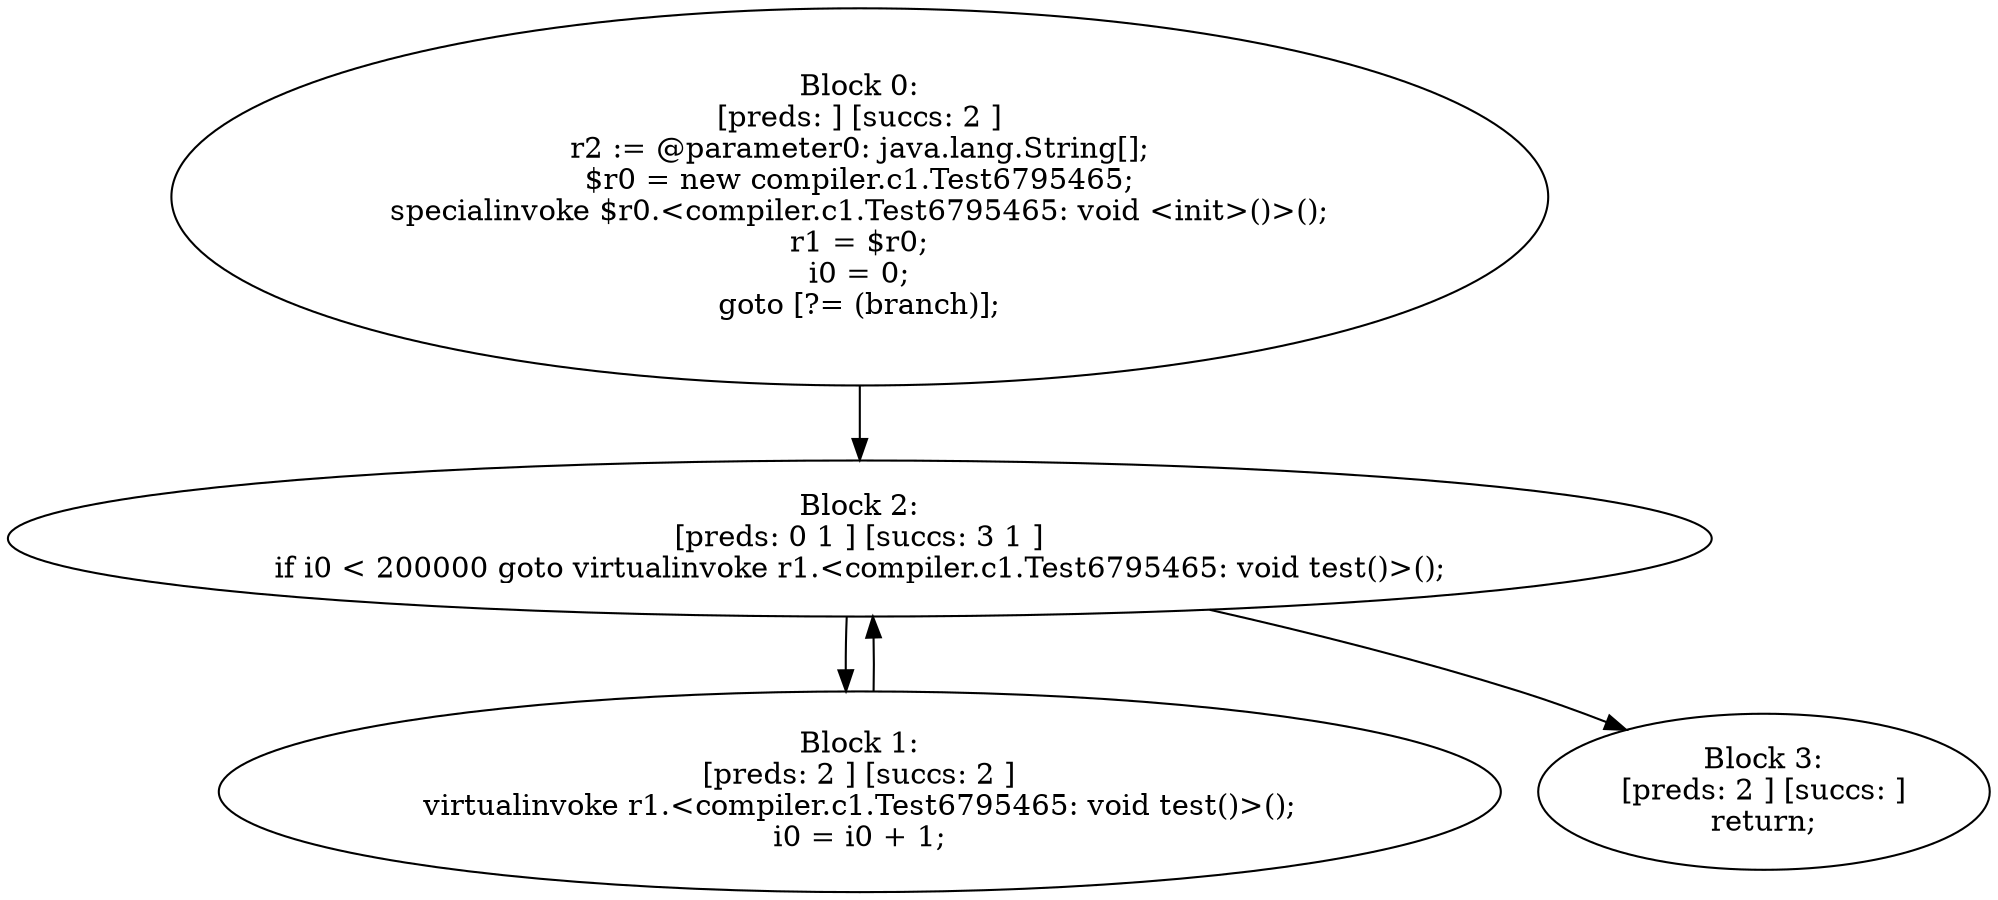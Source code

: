 digraph "unitGraph" {
    "Block 0:
[preds: ] [succs: 2 ]
r2 := @parameter0: java.lang.String[];
$r0 = new compiler.c1.Test6795465;
specialinvoke $r0.<compiler.c1.Test6795465: void <init>()>();
r1 = $r0;
i0 = 0;
goto [?= (branch)];
"
    "Block 1:
[preds: 2 ] [succs: 2 ]
virtualinvoke r1.<compiler.c1.Test6795465: void test()>();
i0 = i0 + 1;
"
    "Block 2:
[preds: 0 1 ] [succs: 3 1 ]
if i0 < 200000 goto virtualinvoke r1.<compiler.c1.Test6795465: void test()>();
"
    "Block 3:
[preds: 2 ] [succs: ]
return;
"
    "Block 0:
[preds: ] [succs: 2 ]
r2 := @parameter0: java.lang.String[];
$r0 = new compiler.c1.Test6795465;
specialinvoke $r0.<compiler.c1.Test6795465: void <init>()>();
r1 = $r0;
i0 = 0;
goto [?= (branch)];
"->"Block 2:
[preds: 0 1 ] [succs: 3 1 ]
if i0 < 200000 goto virtualinvoke r1.<compiler.c1.Test6795465: void test()>();
";
    "Block 1:
[preds: 2 ] [succs: 2 ]
virtualinvoke r1.<compiler.c1.Test6795465: void test()>();
i0 = i0 + 1;
"->"Block 2:
[preds: 0 1 ] [succs: 3 1 ]
if i0 < 200000 goto virtualinvoke r1.<compiler.c1.Test6795465: void test()>();
";
    "Block 2:
[preds: 0 1 ] [succs: 3 1 ]
if i0 < 200000 goto virtualinvoke r1.<compiler.c1.Test6795465: void test()>();
"->"Block 3:
[preds: 2 ] [succs: ]
return;
";
    "Block 2:
[preds: 0 1 ] [succs: 3 1 ]
if i0 < 200000 goto virtualinvoke r1.<compiler.c1.Test6795465: void test()>();
"->"Block 1:
[preds: 2 ] [succs: 2 ]
virtualinvoke r1.<compiler.c1.Test6795465: void test()>();
i0 = i0 + 1;
";
}
